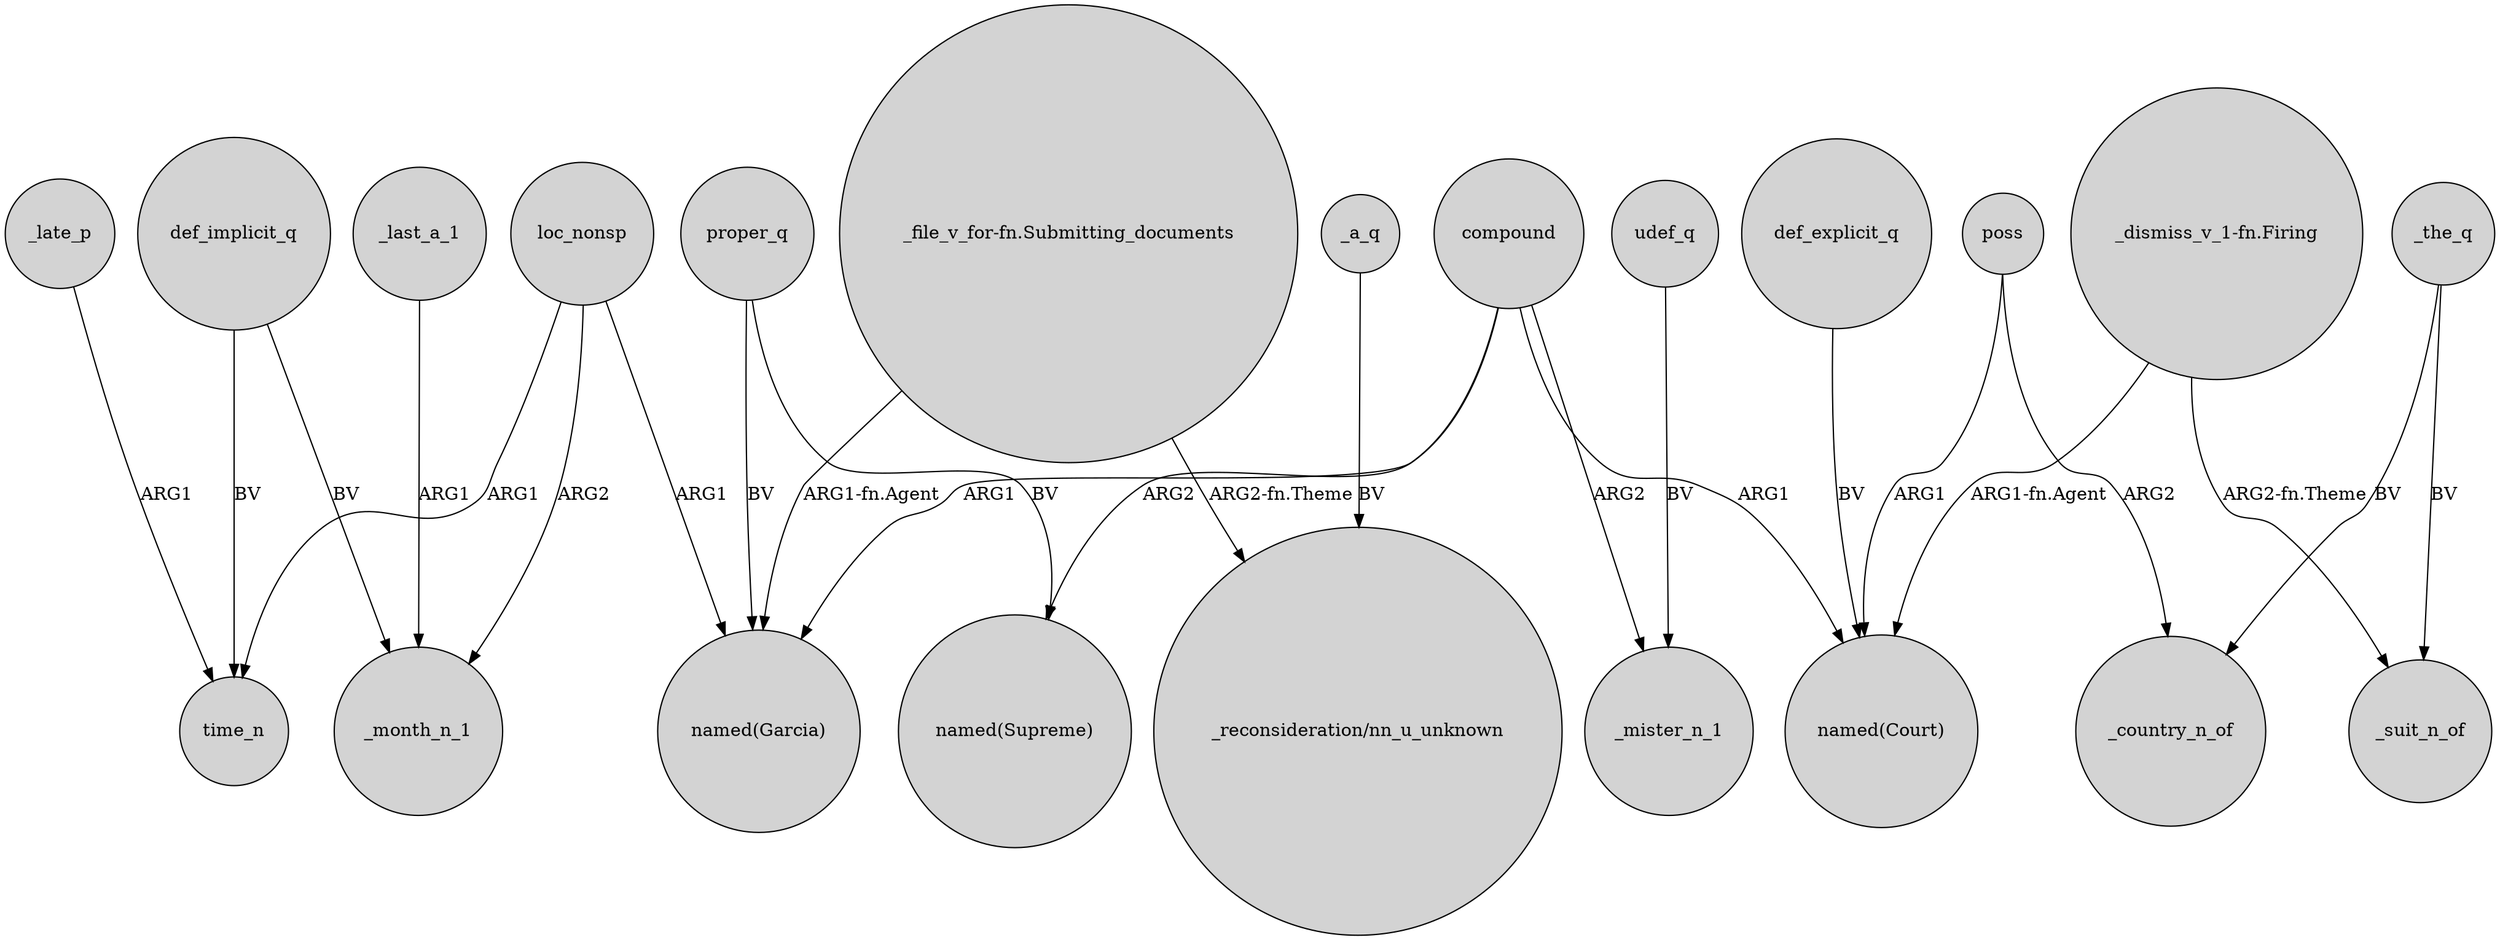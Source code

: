 digraph {
	node [shape=circle style=filled]
	_late_p -> time_n [label=ARG1]
	poss -> _country_n_of [label=ARG2]
	def_implicit_q -> _month_n_1 [label=BV]
	compound -> _mister_n_1 [label=ARG2]
	_the_q -> _suit_n_of [label=BV]
	def_explicit_q -> "named(Court)" [label=BV]
	"_dismiss_v_1-fn.Firing" -> "named(Court)" [label="ARG1-fn.Agent"]
	udef_q -> _mister_n_1 [label=BV]
	compound -> "named(Garcia)" [label=ARG1]
	loc_nonsp -> time_n [label=ARG1]
	loc_nonsp -> "named(Garcia)" [label=ARG1]
	_the_q -> _country_n_of [label=BV]
	compound -> "named(Supreme)" [label=ARG2]
	poss -> "named(Court)" [label=ARG1]
	"_file_v_for-fn.Submitting_documents" -> "_reconsideration/nn_u_unknown" [label="ARG2-fn.Theme"]
	proper_q -> "named(Supreme)" [label=BV]
	_a_q -> "_reconsideration/nn_u_unknown" [label=BV]
	proper_q -> "named(Garcia)" [label=BV]
	_last_a_1 -> _month_n_1 [label=ARG1]
	"_file_v_for-fn.Submitting_documents" -> "named(Garcia)" [label="ARG1-fn.Agent"]
	loc_nonsp -> _month_n_1 [label=ARG2]
	"_dismiss_v_1-fn.Firing" -> _suit_n_of [label="ARG2-fn.Theme"]
	compound -> "named(Court)" [label=ARG1]
	def_implicit_q -> time_n [label=BV]
}
